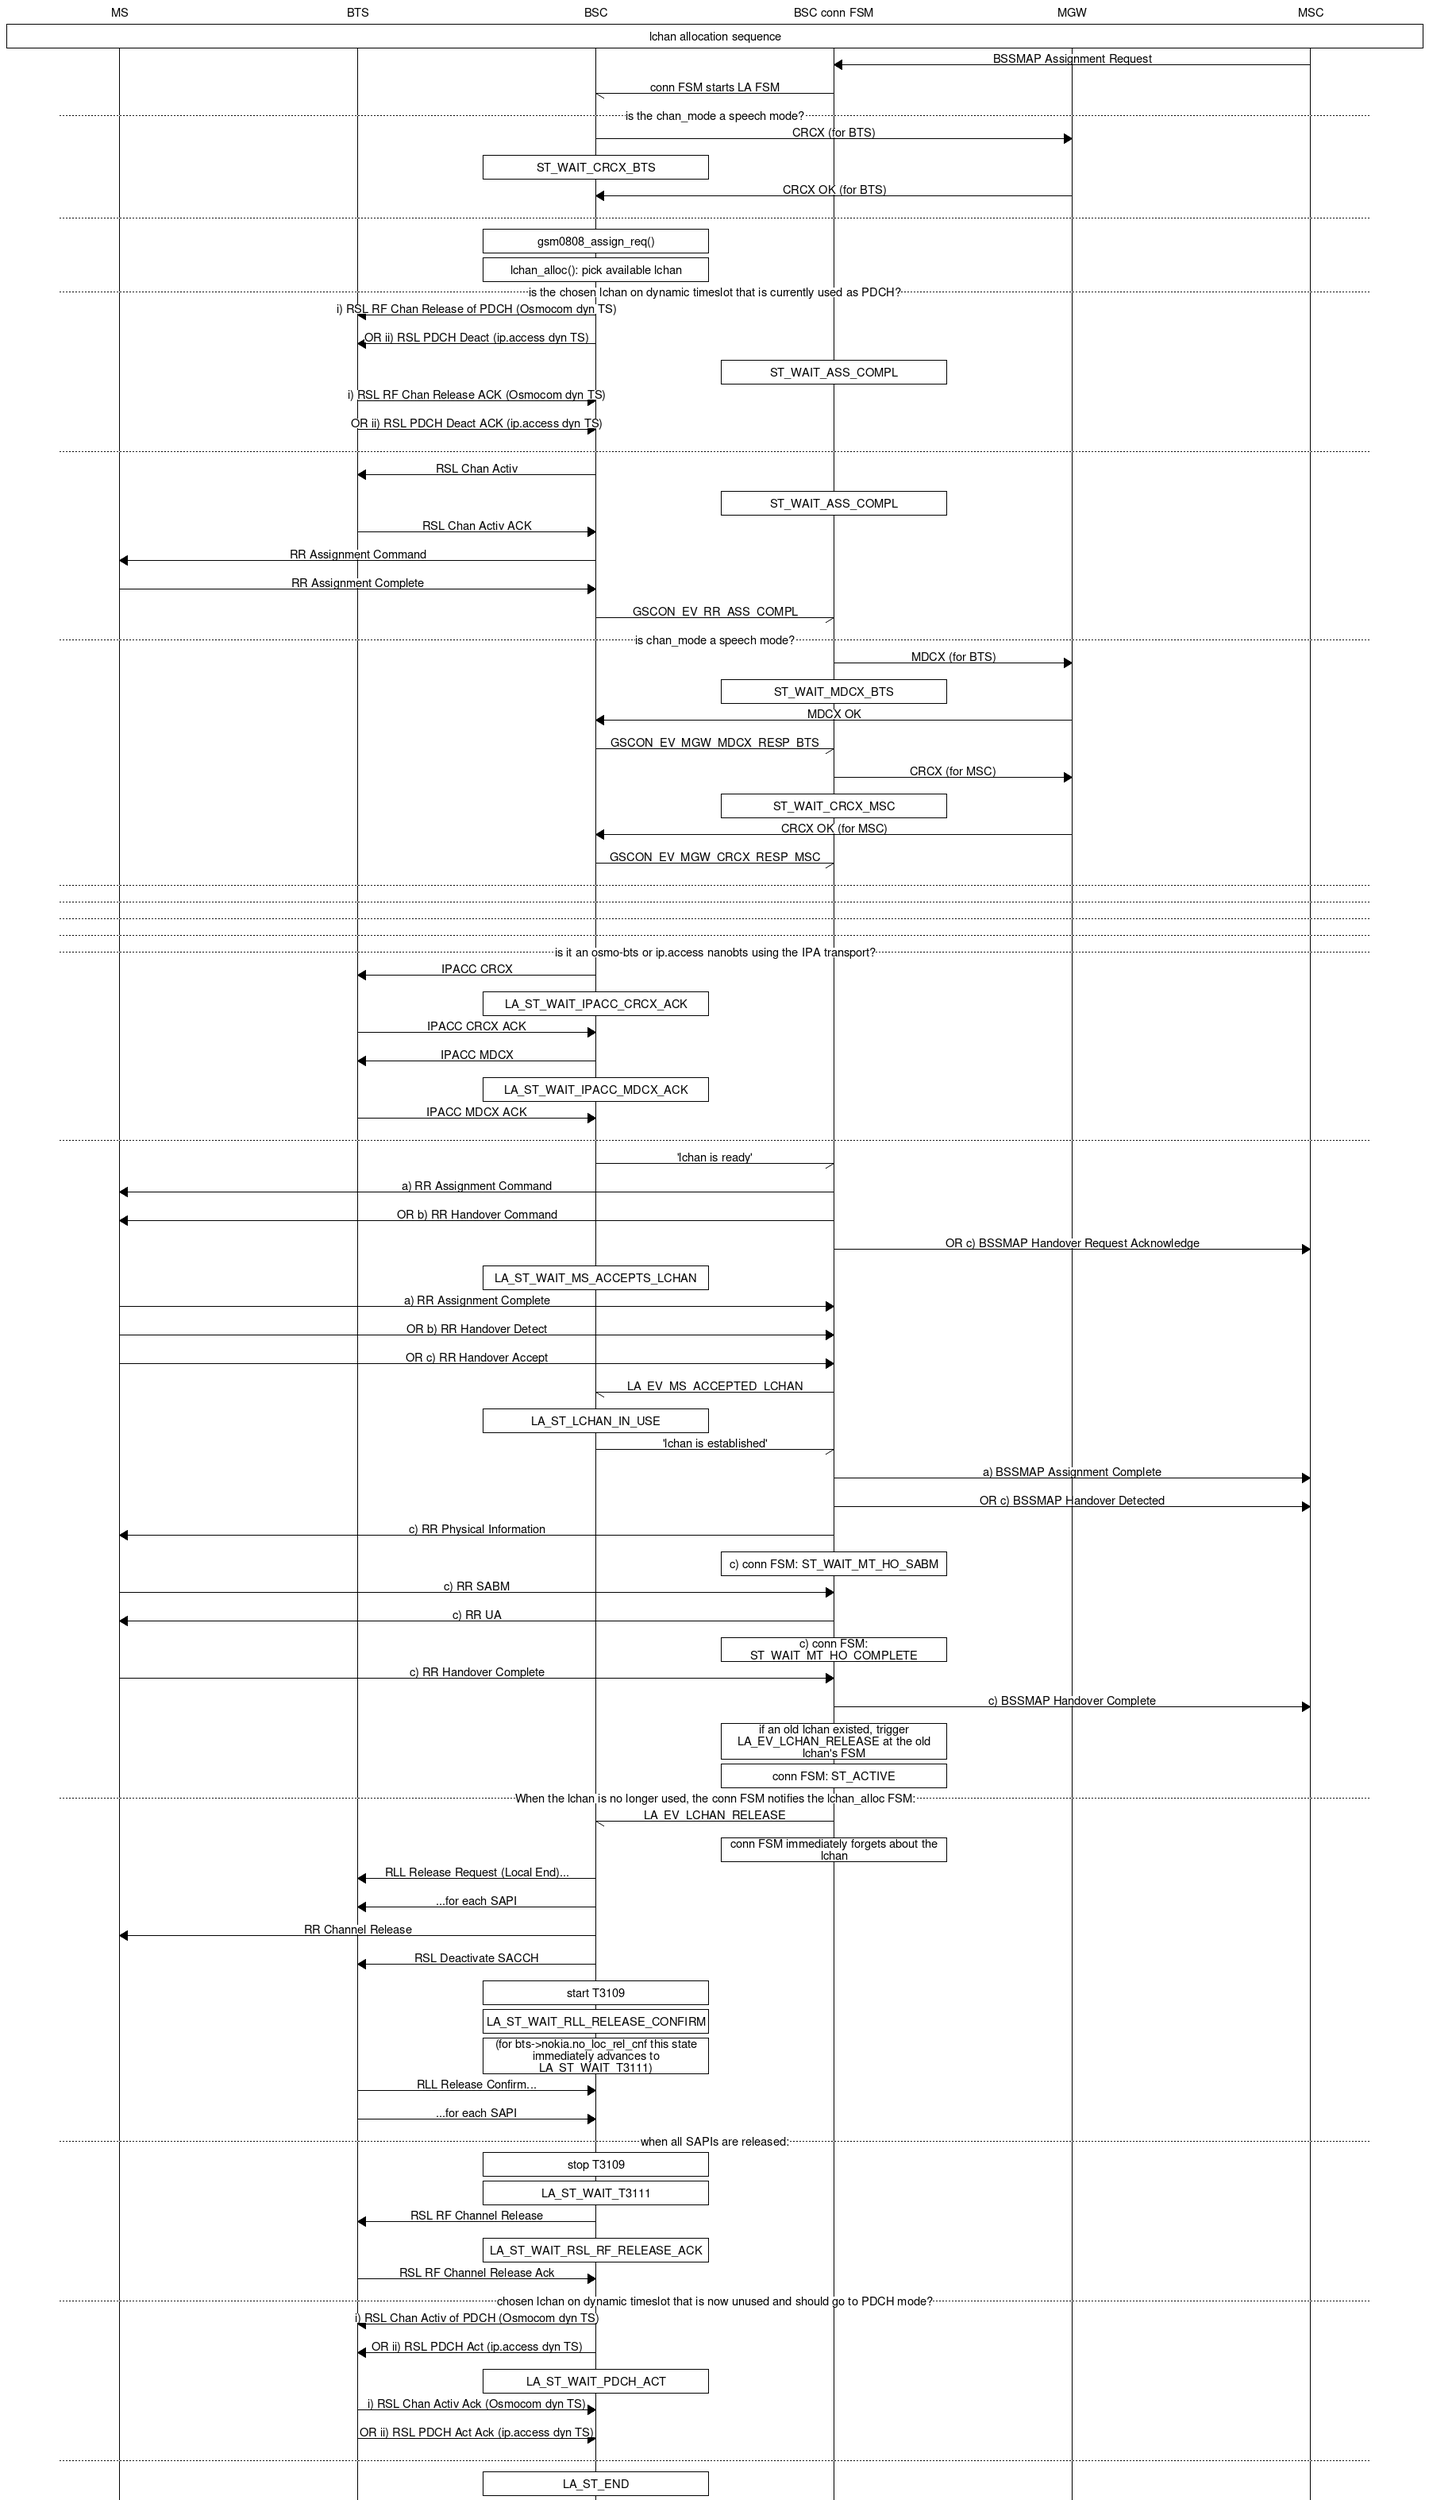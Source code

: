 
# MO-Call with OsmoBTS + OsmoBSC with true 3GPP AoIP (planned)
msc {
	hscale=3;
	ms [label="MS"], bts [label="BTS"], bsc[label="BSC"], bsc_gscon[label="BSC conn FSM"], mgw[label="MGW"], msc_[label="MSC"];

	ms box msc_ [label="lchan allocation sequence"];

	bsc_gscon <= msc_ [label="BSSMAP Assignment Request"];

	bsc <- bsc_gscon [label="conn FSM starts LA FSM"];

	--- [label="is the chan_mode a speech mode?"];

	bsc => mgw [label="CRCX (for BTS)"];
	bsc box bsc [label="ST_WAIT_CRCX_BTS"];
	bsc <= mgw [label="CRCX OK (for BTS)"];

	---;

	bsc box bsc [label="gsm0808_assign_req()"];

	bsc box bsc [label="lchan_alloc(): pick available lchan"];

	--- [label="is the chosen lchan on dynamic timeslot that is currently used as PDCH?"];
	bts <= bsc [label="i) RSL RF Chan Release of PDCH (Osmocom dyn TS)"];
	bts <= bsc [label="OR ii) RSL PDCH Deact (ip.access dyn TS)"];
	bsc_gscon box bsc_gscon [label="ST_WAIT_ASS_COMPL"];
	bts => bsc [label="i) RSL RF Chan Release ACK (Osmocom dyn TS)"];
	bts => bsc [label="OR ii) RSL PDCH Deact ACK (ip.access dyn TS)"];
	---;

	bts <= bsc [label="RSL Chan Activ"];
	bsc_gscon box bsc_gscon [label="ST_WAIT_ASS_COMPL"];

	bts => bsc [label="RSL Chan Activ ACK"];
	ms <= bsc [label="RR Assignment Command"];

	ms => bsc [label="RR Assignment Complete"];
	bsc -> bsc_gscon [label="GSCON_EV_RR_ASS_COMPL"];

	--- [label="is chan_mode a speech mode?"];
	bsc_gscon => mgw [label="MDCX (for BTS)"];
	bsc_gscon box bsc_gscon [label="ST_WAIT_MDCX_BTS"];
	bsc <= mgw [label="MDCX OK"];
	bsc -> bsc_gscon [label="GSCON_EV_MGW_MDCX_RESP_BTS"];
	bsc_gscon => mgw [label="CRCX (for MSC)"];
	bsc_gscon box bsc_gscon [label="ST_WAIT_CRCX_MSC"];
	bsc <= mgw [label="CRCX OK (for MSC)"];
	bsc -> bsc_gscon [label="GSCON_EV_MGW_CRCX_RESP_MSC"];
	---;

	---;
	---;
	---;


	--- [label="is it an osmo-bts or ip.access nanobts using the IPA transport?"];
	bts <= bsc [label="IPACC CRCX"];
	bsc box bsc [label="LA_ST_WAIT_IPACC_CRCX_ACK"];
	bts => bsc [label="IPACC CRCX ACK"];
	bts <= bsc [label="IPACC MDCX"];
	bsc box bsc [label="LA_ST_WAIT_IPACC_MDCX_ACK"];
	bts => bsc [label="IPACC MDCX ACK"];
	---;
	bsc -> bsc_gscon [label="'lchan is ready'"];
	ms <= bsc_gscon [label="a) RR Assignment Command"];
	ms <= bsc_gscon [label="OR b) RR Handover Command"];
	bsc_gscon => msc_ [label="OR c) BSSMAP Handover Request Acknowledge"];

	bsc box bsc [label="LA_ST_WAIT_MS_ACCEPTS_LCHAN"];

	ms => bsc_gscon [label="a) RR Assignment Complete"];
	ms => bsc_gscon [label="OR b) RR Handover Detect"];
	ms => bsc_gscon [label="OR c) RR Handover Accept"];
	bsc <- bsc_gscon [label="LA_EV_MS_ACCEPTED_LCHAN"];


	bsc box bsc [label="LA_ST_LCHAN_IN_USE"];
	bsc -> bsc_gscon [label="'lchan is established'"];
	bsc_gscon => msc_ [label="a) BSSMAP Assignment Complete"];
	bsc_gscon => msc_ [label="OR c) BSSMAP Handover Detected"];
	ms <= bsc_gscon [label="c) RR Physical Information"];
	bsc_gscon box bsc_gscon [label="c) conn FSM: ST_WAIT_MT_HO_SABM"];
	ms => bsc_gscon [label="c) RR SABM"];
	ms <= bsc_gscon [label="c) RR UA"];
	bsc_gscon box bsc_gscon [label="c) conn FSM: ST_WAIT_MT_HO_COMPLETE"];
	ms => bsc_gscon [label="c) RR Handover Complete"];
	bsc_gscon => msc_ [label="c) BSSMAP Handover Complete"];

	bsc_gscon box bsc_gscon [label="if an old lchan existed, trigger LA_EV_LCHAN_RELEASE at the old lchan's FSM"];
	bsc_gscon box bsc_gscon [label="conn FSM: ST_ACTIVE"];

	--- [label="When the lchan is no longer used, the conn FSM notifies the lchan_alloc FSM:"];

	bsc <- bsc_gscon [label="LA_EV_LCHAN_RELEASE"];
	bsc_gscon box bsc_gscon [label="conn FSM immediately forgets about the lchan"];
	bts <= bsc [label="RLL Release Request (Local End)..."];
	bts <= bsc [label="...for each SAPI"];
	ms <= bsc [label="RR Channel Release"];
	bts <= bsc [label="RSL Deactivate SACCH"];
	bsc box bsc [label="start T3109"];
	bsc box bsc [label="LA_ST_WAIT_RLL_RELEASE_CONFIRM"];
	bsc box bsc [label="(for bts->nokia.no_loc_rel_cnf this state
			     immediately advances to LA_ST_WAIT_T3111)"];
	bts => bsc [label="RLL Release Confirm..."];
	bts => bsc [label="...for each SAPI"];
	--- [label="when all SAPIs are released:"];
	bsc box bsc [label="stop T3109"];
	bsc box bsc [label="LA_ST_WAIT_T3111"];
	bts <= bsc [label="RSL RF Channel Release"];
	bsc box bsc [label="LA_ST_WAIT_RSL_RF_RELEASE_ACK"];
	bts => bsc [label="RSL RF Channel Release Ack"];

	--- [label="chosen lchan on dynamic timeslot that is now unused and should go to PDCH mode?"];
	bts <= bsc [label="i) RSL Chan Activ of PDCH (Osmocom dyn TS)"];
	bts <= bsc [label="OR ii) RSL PDCH Act (ip.access dyn TS)"];
	bsc box bsc [label="LA_ST_WAIT_PDCH_ACT"];
	bts => bsc [label="i) RSL Chan Activ Ack (Osmocom dyn TS)"];
	bts => bsc [label="OR ii) RSL PDCH Act Ack (ip.access dyn TS)"];
	---;
	bsc box bsc [label="LA_ST_END"];
}
